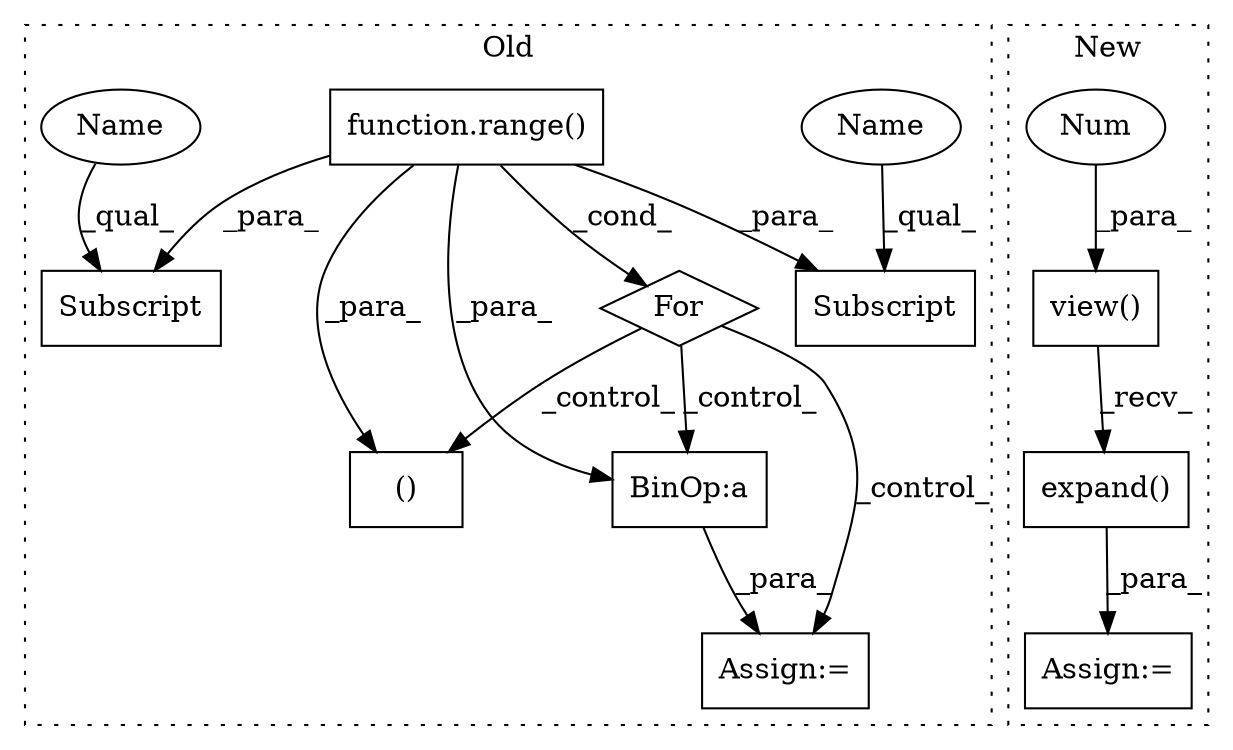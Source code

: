 digraph G {
subgraph cluster0 {
1 [label="function.range()" a="75" s="1456,1466" l="6,1" shape="box"];
3 [label="Subscript" a="63" s="1532,0" l="11,0" shape="box"];
4 [label="For" a="107" s="1447,1467" l="4,14" shape="diamond"];
5 [label="Subscript" a="63" s="1487,0" l="12,0" shape="box"];
7 [label="Assign:=" a="68" s="2112" l="7" shape="box"];
8 [label="()" a="54" s="2112" l="4" shape="box"];
9 [label="BinOp:a" a="82" s="2080" l="1" shape="box"];
12 [label="Name" a="87" s="1532" l="1" shape="ellipse"];
13 [label="Name" a="87" s="1487" l="1" shape="ellipse"];
label = "Old";
style="dotted";
}
subgraph cluster1 {
2 [label="expand()" a="75" s="2465,2501" l="26,1" shape="box"];
6 [label="Assign:=" a="68" s="2735" l="3" shape="box"];
10 [label="view()" a="75" s="2465,2482" l="7,1" shape="box"];
11 [label="Num" a="76" s="2475" l="1" shape="ellipse"];
label = "New";
style="dotted";
}
1 -> 8 [label="_para_"];
1 -> 4 [label="_cond_"];
1 -> 5 [label="_para_"];
1 -> 3 [label="_para_"];
1 -> 9 [label="_para_"];
2 -> 6 [label="_para_"];
4 -> 8 [label="_control_"];
4 -> 9 [label="_control_"];
4 -> 7 [label="_control_"];
9 -> 7 [label="_para_"];
10 -> 2 [label="_recv_"];
11 -> 10 [label="_para_"];
12 -> 3 [label="_qual_"];
13 -> 5 [label="_qual_"];
}